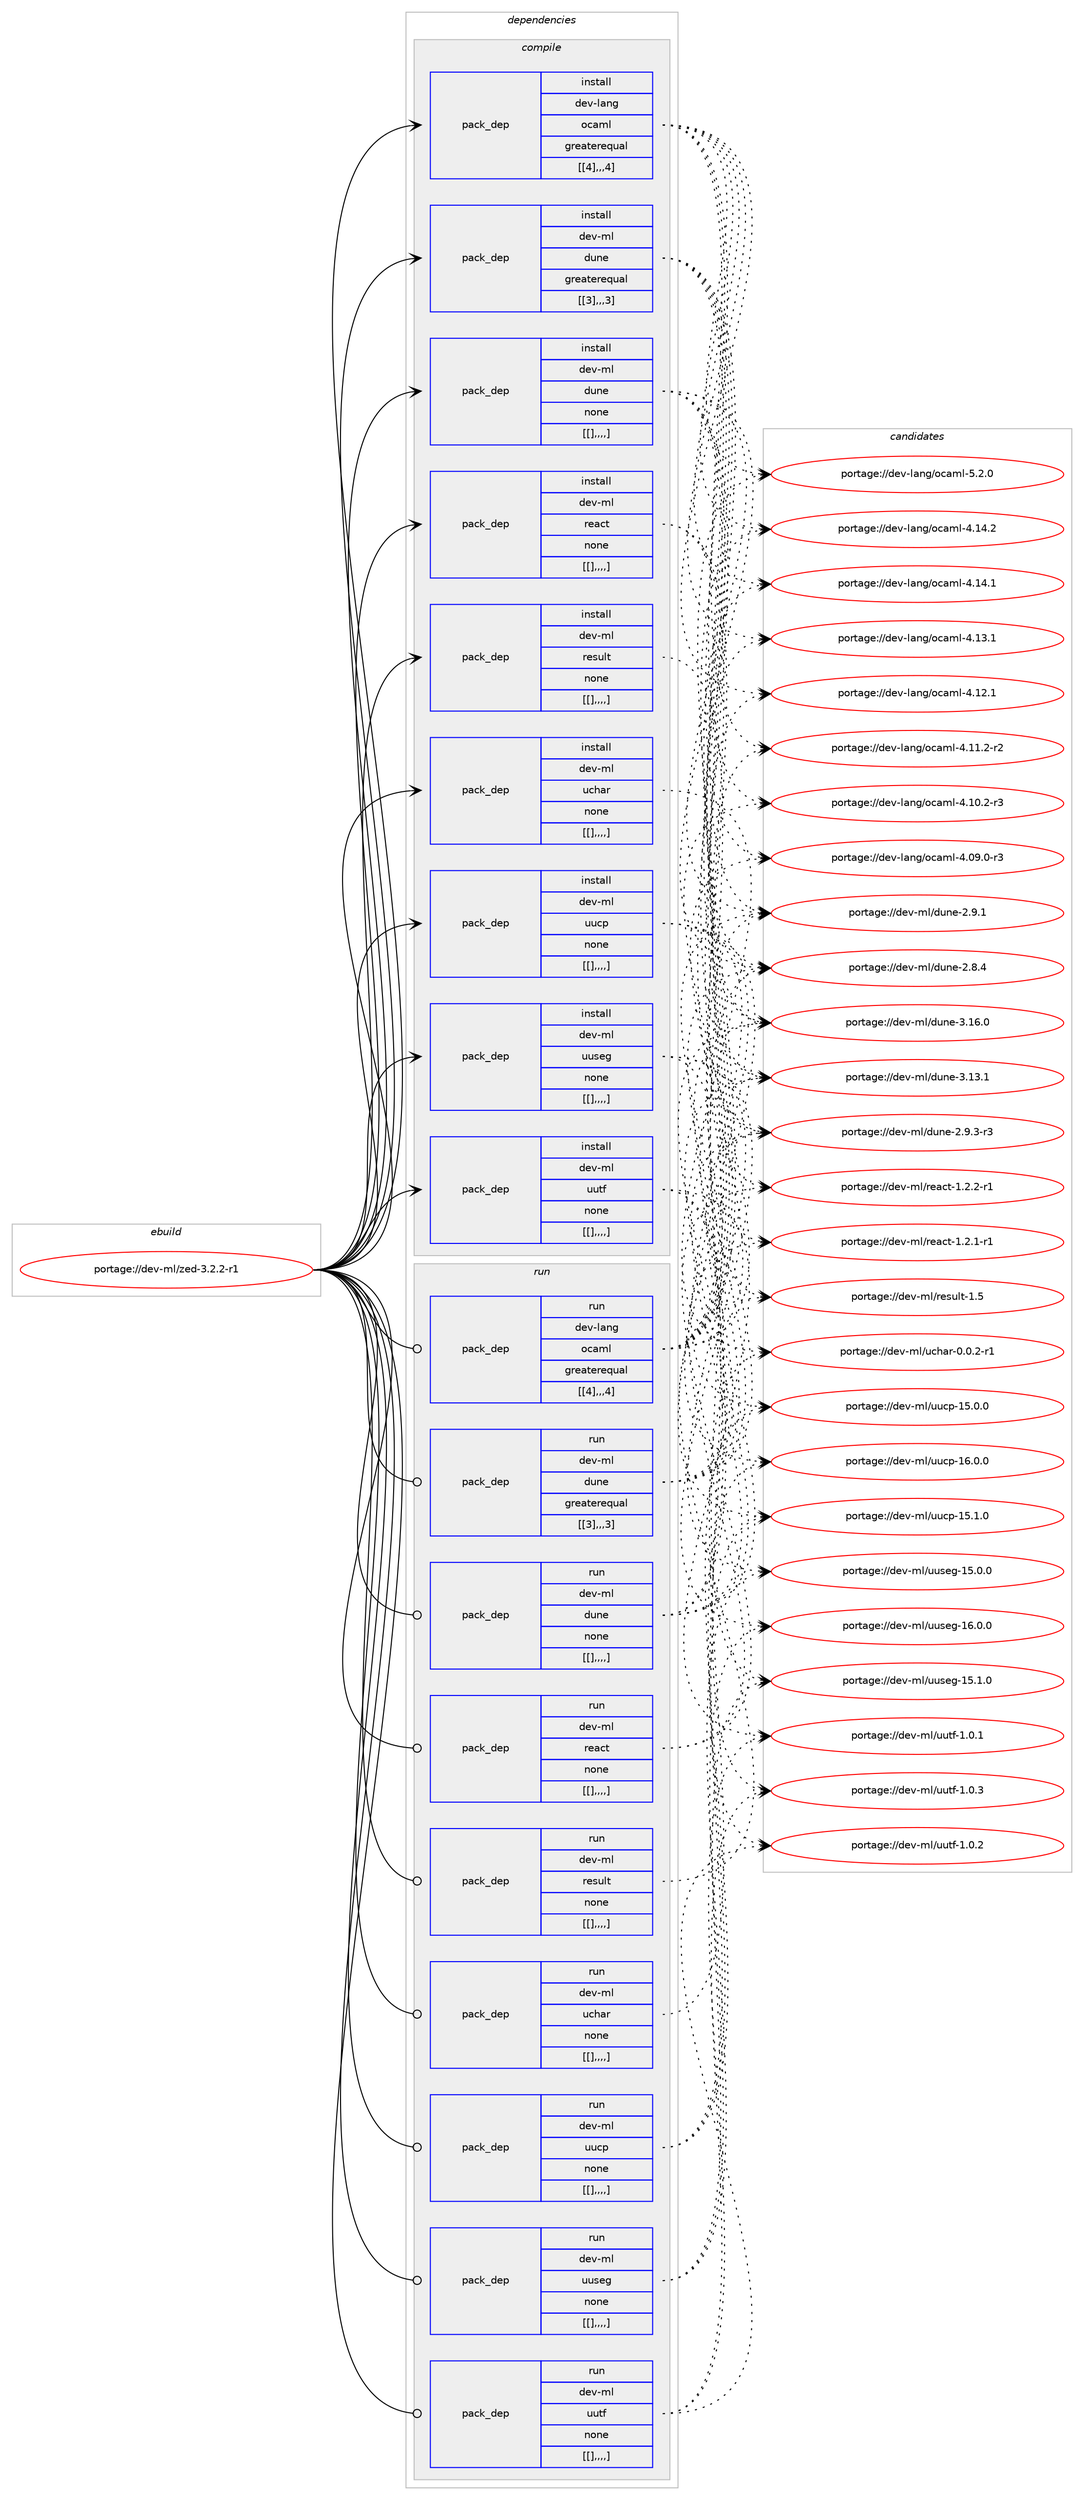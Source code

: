 digraph prolog {

# *************
# Graph options
# *************

newrank=true;
concentrate=true;
compound=true;
graph [rankdir=LR,fontname=Helvetica,fontsize=10,ranksep=1.5];#, ranksep=2.5, nodesep=0.2];
edge  [arrowhead=vee];
node  [fontname=Helvetica,fontsize=10];

# **********
# The ebuild
# **********

subgraph cluster_leftcol {
color=gray;
label=<<i>ebuild</i>>;
id [label="portage://dev-ml/zed-3.2.2-r1", color=red, width=4, href="../dev-ml/zed-3.2.2-r1.svg"];
}

# ****************
# The dependencies
# ****************

subgraph cluster_midcol {
color=gray;
label=<<i>dependencies</i>>;
subgraph cluster_compile {
fillcolor="#eeeeee";
style=filled;
label=<<i>compile</i>>;
subgraph pack96617 {
dependency129547 [label=<<TABLE BORDER="0" CELLBORDER="1" CELLSPACING="0" CELLPADDING="4" WIDTH="220"><TR><TD ROWSPAN="6" CELLPADDING="30">pack_dep</TD></TR><TR><TD WIDTH="110">install</TD></TR><TR><TD>dev-lang</TD></TR><TR><TD>ocaml</TD></TR><TR><TD>greaterequal</TD></TR><TR><TD>[[4],,,4]</TD></TR></TABLE>>, shape=none, color=blue];
}
id:e -> dependency129547:w [weight=20,style="solid",arrowhead="vee"];
subgraph pack96650 {
dependency129580 [label=<<TABLE BORDER="0" CELLBORDER="1" CELLSPACING="0" CELLPADDING="4" WIDTH="220"><TR><TD ROWSPAN="6" CELLPADDING="30">pack_dep</TD></TR><TR><TD WIDTH="110">install</TD></TR><TR><TD>dev-ml</TD></TR><TR><TD>dune</TD></TR><TR><TD>greaterequal</TD></TR><TR><TD>[[3],,,3]</TD></TR></TABLE>>, shape=none, color=blue];
}
id:e -> dependency129580:w [weight=20,style="solid",arrowhead="vee"];
subgraph pack96653 {
dependency129618 [label=<<TABLE BORDER="0" CELLBORDER="1" CELLSPACING="0" CELLPADDING="4" WIDTH="220"><TR><TD ROWSPAN="6" CELLPADDING="30">pack_dep</TD></TR><TR><TD WIDTH="110">install</TD></TR><TR><TD>dev-ml</TD></TR><TR><TD>dune</TD></TR><TR><TD>none</TD></TR><TR><TD>[[],,,,]</TD></TR></TABLE>>, shape=none, color=blue];
}
id:e -> dependency129618:w [weight=20,style="solid",arrowhead="vee"];
subgraph pack96686 {
dependency129620 [label=<<TABLE BORDER="0" CELLBORDER="1" CELLSPACING="0" CELLPADDING="4" WIDTH="220"><TR><TD ROWSPAN="6" CELLPADDING="30">pack_dep</TD></TR><TR><TD WIDTH="110">install</TD></TR><TR><TD>dev-ml</TD></TR><TR><TD>react</TD></TR><TR><TD>none</TD></TR><TR><TD>[[],,,,]</TD></TR></TABLE>>, shape=none, color=blue];
}
id:e -> dependency129620:w [weight=20,style="solid",arrowhead="vee"];
subgraph pack96703 {
dependency129635 [label=<<TABLE BORDER="0" CELLBORDER="1" CELLSPACING="0" CELLPADDING="4" WIDTH="220"><TR><TD ROWSPAN="6" CELLPADDING="30">pack_dep</TD></TR><TR><TD WIDTH="110">install</TD></TR><TR><TD>dev-ml</TD></TR><TR><TD>result</TD></TR><TR><TD>none</TD></TR><TR><TD>[[],,,,]</TD></TR></TABLE>>, shape=none, color=blue];
}
id:e -> dependency129635:w [weight=20,style="solid",arrowhead="vee"];
subgraph pack96706 {
dependency129637 [label=<<TABLE BORDER="0" CELLBORDER="1" CELLSPACING="0" CELLPADDING="4" WIDTH="220"><TR><TD ROWSPAN="6" CELLPADDING="30">pack_dep</TD></TR><TR><TD WIDTH="110">install</TD></TR><TR><TD>dev-ml</TD></TR><TR><TD>uchar</TD></TR><TR><TD>none</TD></TR><TR><TD>[[],,,,]</TD></TR></TABLE>>, shape=none, color=blue];
}
id:e -> dependency129637:w [weight=20,style="solid",arrowhead="vee"];
subgraph pack96718 {
dependency129662 [label=<<TABLE BORDER="0" CELLBORDER="1" CELLSPACING="0" CELLPADDING="4" WIDTH="220"><TR><TD ROWSPAN="6" CELLPADDING="30">pack_dep</TD></TR><TR><TD WIDTH="110">install</TD></TR><TR><TD>dev-ml</TD></TR><TR><TD>uucp</TD></TR><TR><TD>none</TD></TR><TR><TD>[[],,,,]</TD></TR></TABLE>>, shape=none, color=blue];
}
id:e -> dependency129662:w [weight=20,style="solid",arrowhead="vee"];
subgraph pack96736 {
dependency129684 [label=<<TABLE BORDER="0" CELLBORDER="1" CELLSPACING="0" CELLPADDING="4" WIDTH="220"><TR><TD ROWSPAN="6" CELLPADDING="30">pack_dep</TD></TR><TR><TD WIDTH="110">install</TD></TR><TR><TD>dev-ml</TD></TR><TR><TD>uuseg</TD></TR><TR><TD>none</TD></TR><TR><TD>[[],,,,]</TD></TR></TABLE>>, shape=none, color=blue];
}
id:e -> dependency129684:w [weight=20,style="solid",arrowhead="vee"];
subgraph pack96768 {
dependency129720 [label=<<TABLE BORDER="0" CELLBORDER="1" CELLSPACING="0" CELLPADDING="4" WIDTH="220"><TR><TD ROWSPAN="6" CELLPADDING="30">pack_dep</TD></TR><TR><TD WIDTH="110">install</TD></TR><TR><TD>dev-ml</TD></TR><TR><TD>uutf</TD></TR><TR><TD>none</TD></TR><TR><TD>[[],,,,]</TD></TR></TABLE>>, shape=none, color=blue];
}
id:e -> dependency129720:w [weight=20,style="solid",arrowhead="vee"];
}
subgraph cluster_compileandrun {
fillcolor="#eeeeee";
style=filled;
label=<<i>compile and run</i>>;
}
subgraph cluster_run {
fillcolor="#eeeeee";
style=filled;
label=<<i>run</i>>;
subgraph pack96795 {
dependency129761 [label=<<TABLE BORDER="0" CELLBORDER="1" CELLSPACING="0" CELLPADDING="4" WIDTH="220"><TR><TD ROWSPAN="6" CELLPADDING="30">pack_dep</TD></TR><TR><TD WIDTH="110">run</TD></TR><TR><TD>dev-lang</TD></TR><TR><TD>ocaml</TD></TR><TR><TD>greaterequal</TD></TR><TR><TD>[[4],,,4]</TD></TR></TABLE>>, shape=none, color=blue];
}
id:e -> dependency129761:w [weight=20,style="solid",arrowhead="odot"];
subgraph pack96817 {
dependency129763 [label=<<TABLE BORDER="0" CELLBORDER="1" CELLSPACING="0" CELLPADDING="4" WIDTH="220"><TR><TD ROWSPAN="6" CELLPADDING="30">pack_dep</TD></TR><TR><TD WIDTH="110">run</TD></TR><TR><TD>dev-ml</TD></TR><TR><TD>dune</TD></TR><TR><TD>greaterequal</TD></TR><TR><TD>[[3],,,3]</TD></TR></TABLE>>, shape=none, color=blue];
}
id:e -> dependency129763:w [weight=20,style="solid",arrowhead="odot"];
subgraph pack96827 {
dependency129792 [label=<<TABLE BORDER="0" CELLBORDER="1" CELLSPACING="0" CELLPADDING="4" WIDTH="220"><TR><TD ROWSPAN="6" CELLPADDING="30">pack_dep</TD></TR><TR><TD WIDTH="110">run</TD></TR><TR><TD>dev-ml</TD></TR><TR><TD>dune</TD></TR><TR><TD>none</TD></TR><TR><TD>[[],,,,]</TD></TR></TABLE>>, shape=none, color=blue];
}
id:e -> dependency129792:w [weight=20,style="solid",arrowhead="odot"];
subgraph pack96848 {
dependency129795 [label=<<TABLE BORDER="0" CELLBORDER="1" CELLSPACING="0" CELLPADDING="4" WIDTH="220"><TR><TD ROWSPAN="6" CELLPADDING="30">pack_dep</TD></TR><TR><TD WIDTH="110">run</TD></TR><TR><TD>dev-ml</TD></TR><TR><TD>react</TD></TR><TR><TD>none</TD></TR><TR><TD>[[],,,,]</TD></TR></TABLE>>, shape=none, color=blue];
}
id:e -> dependency129795:w [weight=20,style="solid",arrowhead="odot"];
subgraph pack96850 {
dependency129797 [label=<<TABLE BORDER="0" CELLBORDER="1" CELLSPACING="0" CELLPADDING="4" WIDTH="220"><TR><TD ROWSPAN="6" CELLPADDING="30">pack_dep</TD></TR><TR><TD WIDTH="110">run</TD></TR><TR><TD>dev-ml</TD></TR><TR><TD>result</TD></TR><TR><TD>none</TD></TR><TR><TD>[[],,,,]</TD></TR></TABLE>>, shape=none, color=blue];
}
id:e -> dependency129797:w [weight=20,style="solid",arrowhead="odot"];
subgraph pack96868 {
dependency129817 [label=<<TABLE BORDER="0" CELLBORDER="1" CELLSPACING="0" CELLPADDING="4" WIDTH="220"><TR><TD ROWSPAN="6" CELLPADDING="30">pack_dep</TD></TR><TR><TD WIDTH="110">run</TD></TR><TR><TD>dev-ml</TD></TR><TR><TD>uchar</TD></TR><TR><TD>none</TD></TR><TR><TD>[[],,,,]</TD></TR></TABLE>>, shape=none, color=blue];
}
id:e -> dependency129817:w [weight=20,style="solid",arrowhead="odot"];
subgraph pack96875 {
dependency129823 [label=<<TABLE BORDER="0" CELLBORDER="1" CELLSPACING="0" CELLPADDING="4" WIDTH="220"><TR><TD ROWSPAN="6" CELLPADDING="30">pack_dep</TD></TR><TR><TD WIDTH="110">run</TD></TR><TR><TD>dev-ml</TD></TR><TR><TD>uucp</TD></TR><TR><TD>none</TD></TR><TR><TD>[[],,,,]</TD></TR></TABLE>>, shape=none, color=blue];
}
id:e -> dependency129823:w [weight=20,style="solid",arrowhead="odot"];
subgraph pack96880 {
dependency129831 [label=<<TABLE BORDER="0" CELLBORDER="1" CELLSPACING="0" CELLPADDING="4" WIDTH="220"><TR><TD ROWSPAN="6" CELLPADDING="30">pack_dep</TD></TR><TR><TD WIDTH="110">run</TD></TR><TR><TD>dev-ml</TD></TR><TR><TD>uuseg</TD></TR><TR><TD>none</TD></TR><TR><TD>[[],,,,]</TD></TR></TABLE>>, shape=none, color=blue];
}
id:e -> dependency129831:w [weight=20,style="solid",arrowhead="odot"];
subgraph pack96890 {
dependency129845 [label=<<TABLE BORDER="0" CELLBORDER="1" CELLSPACING="0" CELLPADDING="4" WIDTH="220"><TR><TD ROWSPAN="6" CELLPADDING="30">pack_dep</TD></TR><TR><TD WIDTH="110">run</TD></TR><TR><TD>dev-ml</TD></TR><TR><TD>uutf</TD></TR><TR><TD>none</TD></TR><TR><TD>[[],,,,]</TD></TR></TABLE>>, shape=none, color=blue];
}
id:e -> dependency129845:w [weight=20,style="solid",arrowhead="odot"];
}
}

# **************
# The candidates
# **************

subgraph cluster_choices {
rank=same;
color=gray;
label=<<i>candidates</i>>;

subgraph choice96746 {
color=black;
nodesep=1;
choice1001011184510897110103471119997109108455346504648 [label="portage://dev-lang/ocaml-5.2.0", color=red, width=4,href="../dev-lang/ocaml-5.2.0.svg"];
choice100101118451089711010347111999710910845524649524650 [label="portage://dev-lang/ocaml-4.14.2", color=red, width=4,href="../dev-lang/ocaml-4.14.2.svg"];
choice100101118451089711010347111999710910845524649524649 [label="portage://dev-lang/ocaml-4.14.1", color=red, width=4,href="../dev-lang/ocaml-4.14.1.svg"];
choice100101118451089711010347111999710910845524649514649 [label="portage://dev-lang/ocaml-4.13.1", color=red, width=4,href="../dev-lang/ocaml-4.13.1.svg"];
choice100101118451089711010347111999710910845524649504649 [label="portage://dev-lang/ocaml-4.12.1", color=red, width=4,href="../dev-lang/ocaml-4.12.1.svg"];
choice1001011184510897110103471119997109108455246494946504511450 [label="portage://dev-lang/ocaml-4.11.2-r2", color=red, width=4,href="../dev-lang/ocaml-4.11.2-r2.svg"];
choice1001011184510897110103471119997109108455246494846504511451 [label="portage://dev-lang/ocaml-4.10.2-r3", color=red, width=4,href="../dev-lang/ocaml-4.10.2-r3.svg"];
choice1001011184510897110103471119997109108455246485746484511451 [label="portage://dev-lang/ocaml-4.09.0-r3", color=red, width=4,href="../dev-lang/ocaml-4.09.0-r3.svg"];
dependency129547:e -> choice1001011184510897110103471119997109108455346504648:w [style=dotted,weight="100"];
dependency129547:e -> choice100101118451089711010347111999710910845524649524650:w [style=dotted,weight="100"];
dependency129547:e -> choice100101118451089711010347111999710910845524649524649:w [style=dotted,weight="100"];
dependency129547:e -> choice100101118451089711010347111999710910845524649514649:w [style=dotted,weight="100"];
dependency129547:e -> choice100101118451089711010347111999710910845524649504649:w [style=dotted,weight="100"];
dependency129547:e -> choice1001011184510897110103471119997109108455246494946504511450:w [style=dotted,weight="100"];
dependency129547:e -> choice1001011184510897110103471119997109108455246494846504511451:w [style=dotted,weight="100"];
dependency129547:e -> choice1001011184510897110103471119997109108455246485746484511451:w [style=dotted,weight="100"];
}
subgraph choice96753 {
color=black;
nodesep=1;
choice100101118451091084710011711010145514649544648 [label="portage://dev-ml/dune-3.16.0", color=red, width=4,href="../dev-ml/dune-3.16.0.svg"];
choice100101118451091084710011711010145514649514649 [label="portage://dev-ml/dune-3.13.1", color=red, width=4,href="../dev-ml/dune-3.13.1.svg"];
choice10010111845109108471001171101014550465746514511451 [label="portage://dev-ml/dune-2.9.3-r3", color=red, width=4,href="../dev-ml/dune-2.9.3-r3.svg"];
choice1001011184510910847100117110101455046574649 [label="portage://dev-ml/dune-2.9.1", color=red, width=4,href="../dev-ml/dune-2.9.1.svg"];
choice1001011184510910847100117110101455046564652 [label="portage://dev-ml/dune-2.8.4", color=red, width=4,href="../dev-ml/dune-2.8.4.svg"];
dependency129580:e -> choice100101118451091084710011711010145514649544648:w [style=dotted,weight="100"];
dependency129580:e -> choice100101118451091084710011711010145514649514649:w [style=dotted,weight="100"];
dependency129580:e -> choice10010111845109108471001171101014550465746514511451:w [style=dotted,weight="100"];
dependency129580:e -> choice1001011184510910847100117110101455046574649:w [style=dotted,weight="100"];
dependency129580:e -> choice1001011184510910847100117110101455046564652:w [style=dotted,weight="100"];
}
subgraph choice96757 {
color=black;
nodesep=1;
choice100101118451091084710011711010145514649544648 [label="portage://dev-ml/dune-3.16.0", color=red, width=4,href="../dev-ml/dune-3.16.0.svg"];
choice100101118451091084710011711010145514649514649 [label="portage://dev-ml/dune-3.13.1", color=red, width=4,href="../dev-ml/dune-3.13.1.svg"];
choice10010111845109108471001171101014550465746514511451 [label="portage://dev-ml/dune-2.9.3-r3", color=red, width=4,href="../dev-ml/dune-2.9.3-r3.svg"];
choice1001011184510910847100117110101455046574649 [label="portage://dev-ml/dune-2.9.1", color=red, width=4,href="../dev-ml/dune-2.9.1.svg"];
choice1001011184510910847100117110101455046564652 [label="portage://dev-ml/dune-2.8.4", color=red, width=4,href="../dev-ml/dune-2.8.4.svg"];
dependency129618:e -> choice100101118451091084710011711010145514649544648:w [style=dotted,weight="100"];
dependency129618:e -> choice100101118451091084710011711010145514649514649:w [style=dotted,weight="100"];
dependency129618:e -> choice10010111845109108471001171101014550465746514511451:w [style=dotted,weight="100"];
dependency129618:e -> choice1001011184510910847100117110101455046574649:w [style=dotted,weight="100"];
dependency129618:e -> choice1001011184510910847100117110101455046564652:w [style=dotted,weight="100"];
}
subgraph choice96774 {
color=black;
nodesep=1;
choice100101118451091084711410197991164549465046504511449 [label="portage://dev-ml/react-1.2.2-r1", color=red, width=4,href="../dev-ml/react-1.2.2-r1.svg"];
choice100101118451091084711410197991164549465046494511449 [label="portage://dev-ml/react-1.2.1-r1", color=red, width=4,href="../dev-ml/react-1.2.1-r1.svg"];
dependency129620:e -> choice100101118451091084711410197991164549465046504511449:w [style=dotted,weight="100"];
dependency129620:e -> choice100101118451091084711410197991164549465046494511449:w [style=dotted,weight="100"];
}
subgraph choice96777 {
color=black;
nodesep=1;
choice100101118451091084711410111511710811645494653 [label="portage://dev-ml/result-1.5", color=red, width=4,href="../dev-ml/result-1.5.svg"];
dependency129635:e -> choice100101118451091084711410111511710811645494653:w [style=dotted,weight="100"];
}
subgraph choice96780 {
color=black;
nodesep=1;
choice100101118451091084711799104971144548464846504511449 [label="portage://dev-ml/uchar-0.0.2-r1", color=red, width=4,href="../dev-ml/uchar-0.0.2-r1.svg"];
dependency129637:e -> choice100101118451091084711799104971144548464846504511449:w [style=dotted,weight="100"];
}
subgraph choice96791 {
color=black;
nodesep=1;
choice10010111845109108471171179911245495446484648 [label="portage://dev-ml/uucp-16.0.0", color=red, width=4,href="../dev-ml/uucp-16.0.0.svg"];
choice10010111845109108471171179911245495346494648 [label="portage://dev-ml/uucp-15.1.0", color=red, width=4,href="../dev-ml/uucp-15.1.0.svg"];
choice10010111845109108471171179911245495346484648 [label="portage://dev-ml/uucp-15.0.0", color=red, width=4,href="../dev-ml/uucp-15.0.0.svg"];
dependency129662:e -> choice10010111845109108471171179911245495446484648:w [style=dotted,weight="100"];
dependency129662:e -> choice10010111845109108471171179911245495346494648:w [style=dotted,weight="100"];
dependency129662:e -> choice10010111845109108471171179911245495346484648:w [style=dotted,weight="100"];
}
subgraph choice96805 {
color=black;
nodesep=1;
choice100101118451091084711711711510110345495446484648 [label="portage://dev-ml/uuseg-16.0.0", color=red, width=4,href="../dev-ml/uuseg-16.0.0.svg"];
choice100101118451091084711711711510110345495346494648 [label="portage://dev-ml/uuseg-15.1.0", color=red, width=4,href="../dev-ml/uuseg-15.1.0.svg"];
choice100101118451091084711711711510110345495346484648 [label="portage://dev-ml/uuseg-15.0.0", color=red, width=4,href="../dev-ml/uuseg-15.0.0.svg"];
dependency129684:e -> choice100101118451091084711711711510110345495446484648:w [style=dotted,weight="100"];
dependency129684:e -> choice100101118451091084711711711510110345495346494648:w [style=dotted,weight="100"];
dependency129684:e -> choice100101118451091084711711711510110345495346484648:w [style=dotted,weight="100"];
}
subgraph choice96809 {
color=black;
nodesep=1;
choice1001011184510910847117117116102454946484651 [label="portage://dev-ml/uutf-1.0.3", color=red, width=4,href="../dev-ml/uutf-1.0.3.svg"];
choice1001011184510910847117117116102454946484650 [label="portage://dev-ml/uutf-1.0.2", color=red, width=4,href="../dev-ml/uutf-1.0.2.svg"];
choice1001011184510910847117117116102454946484649 [label="portage://dev-ml/uutf-1.0.1", color=red, width=4,href="../dev-ml/uutf-1.0.1.svg"];
dependency129720:e -> choice1001011184510910847117117116102454946484651:w [style=dotted,weight="100"];
dependency129720:e -> choice1001011184510910847117117116102454946484650:w [style=dotted,weight="100"];
dependency129720:e -> choice1001011184510910847117117116102454946484649:w [style=dotted,weight="100"];
}
subgraph choice96825 {
color=black;
nodesep=1;
choice1001011184510897110103471119997109108455346504648 [label="portage://dev-lang/ocaml-5.2.0", color=red, width=4,href="../dev-lang/ocaml-5.2.0.svg"];
choice100101118451089711010347111999710910845524649524650 [label="portage://dev-lang/ocaml-4.14.2", color=red, width=4,href="../dev-lang/ocaml-4.14.2.svg"];
choice100101118451089711010347111999710910845524649524649 [label="portage://dev-lang/ocaml-4.14.1", color=red, width=4,href="../dev-lang/ocaml-4.14.1.svg"];
choice100101118451089711010347111999710910845524649514649 [label="portage://dev-lang/ocaml-4.13.1", color=red, width=4,href="../dev-lang/ocaml-4.13.1.svg"];
choice100101118451089711010347111999710910845524649504649 [label="portage://dev-lang/ocaml-4.12.1", color=red, width=4,href="../dev-lang/ocaml-4.12.1.svg"];
choice1001011184510897110103471119997109108455246494946504511450 [label="portage://dev-lang/ocaml-4.11.2-r2", color=red, width=4,href="../dev-lang/ocaml-4.11.2-r2.svg"];
choice1001011184510897110103471119997109108455246494846504511451 [label="portage://dev-lang/ocaml-4.10.2-r3", color=red, width=4,href="../dev-lang/ocaml-4.10.2-r3.svg"];
choice1001011184510897110103471119997109108455246485746484511451 [label="portage://dev-lang/ocaml-4.09.0-r3", color=red, width=4,href="../dev-lang/ocaml-4.09.0-r3.svg"];
dependency129761:e -> choice1001011184510897110103471119997109108455346504648:w [style=dotted,weight="100"];
dependency129761:e -> choice100101118451089711010347111999710910845524649524650:w [style=dotted,weight="100"];
dependency129761:e -> choice100101118451089711010347111999710910845524649524649:w [style=dotted,weight="100"];
dependency129761:e -> choice100101118451089711010347111999710910845524649514649:w [style=dotted,weight="100"];
dependency129761:e -> choice100101118451089711010347111999710910845524649504649:w [style=dotted,weight="100"];
dependency129761:e -> choice1001011184510897110103471119997109108455246494946504511450:w [style=dotted,weight="100"];
dependency129761:e -> choice1001011184510897110103471119997109108455246494846504511451:w [style=dotted,weight="100"];
dependency129761:e -> choice1001011184510897110103471119997109108455246485746484511451:w [style=dotted,weight="100"];
}
subgraph choice96835 {
color=black;
nodesep=1;
choice100101118451091084710011711010145514649544648 [label="portage://dev-ml/dune-3.16.0", color=red, width=4,href="../dev-ml/dune-3.16.0.svg"];
choice100101118451091084710011711010145514649514649 [label="portage://dev-ml/dune-3.13.1", color=red, width=4,href="../dev-ml/dune-3.13.1.svg"];
choice10010111845109108471001171101014550465746514511451 [label="portage://dev-ml/dune-2.9.3-r3", color=red, width=4,href="../dev-ml/dune-2.9.3-r3.svg"];
choice1001011184510910847100117110101455046574649 [label="portage://dev-ml/dune-2.9.1", color=red, width=4,href="../dev-ml/dune-2.9.1.svg"];
choice1001011184510910847100117110101455046564652 [label="portage://dev-ml/dune-2.8.4", color=red, width=4,href="../dev-ml/dune-2.8.4.svg"];
dependency129763:e -> choice100101118451091084710011711010145514649544648:w [style=dotted,weight="100"];
dependency129763:e -> choice100101118451091084710011711010145514649514649:w [style=dotted,weight="100"];
dependency129763:e -> choice10010111845109108471001171101014550465746514511451:w [style=dotted,weight="100"];
dependency129763:e -> choice1001011184510910847100117110101455046574649:w [style=dotted,weight="100"];
dependency129763:e -> choice1001011184510910847100117110101455046564652:w [style=dotted,weight="100"];
}
subgraph choice96873 {
color=black;
nodesep=1;
choice100101118451091084710011711010145514649544648 [label="portage://dev-ml/dune-3.16.0", color=red, width=4,href="../dev-ml/dune-3.16.0.svg"];
choice100101118451091084710011711010145514649514649 [label="portage://dev-ml/dune-3.13.1", color=red, width=4,href="../dev-ml/dune-3.13.1.svg"];
choice10010111845109108471001171101014550465746514511451 [label="portage://dev-ml/dune-2.9.3-r3", color=red, width=4,href="../dev-ml/dune-2.9.3-r3.svg"];
choice1001011184510910847100117110101455046574649 [label="portage://dev-ml/dune-2.9.1", color=red, width=4,href="../dev-ml/dune-2.9.1.svg"];
choice1001011184510910847100117110101455046564652 [label="portage://dev-ml/dune-2.8.4", color=red, width=4,href="../dev-ml/dune-2.8.4.svg"];
dependency129792:e -> choice100101118451091084710011711010145514649544648:w [style=dotted,weight="100"];
dependency129792:e -> choice100101118451091084710011711010145514649514649:w [style=dotted,weight="100"];
dependency129792:e -> choice10010111845109108471001171101014550465746514511451:w [style=dotted,weight="100"];
dependency129792:e -> choice1001011184510910847100117110101455046574649:w [style=dotted,weight="100"];
dependency129792:e -> choice1001011184510910847100117110101455046564652:w [style=dotted,weight="100"];
}
subgraph choice96878 {
color=black;
nodesep=1;
choice100101118451091084711410197991164549465046504511449 [label="portage://dev-ml/react-1.2.2-r1", color=red, width=4,href="../dev-ml/react-1.2.2-r1.svg"];
choice100101118451091084711410197991164549465046494511449 [label="portage://dev-ml/react-1.2.1-r1", color=red, width=4,href="../dev-ml/react-1.2.1-r1.svg"];
dependency129795:e -> choice100101118451091084711410197991164549465046504511449:w [style=dotted,weight="100"];
dependency129795:e -> choice100101118451091084711410197991164549465046494511449:w [style=dotted,weight="100"];
}
subgraph choice96883 {
color=black;
nodesep=1;
choice100101118451091084711410111511710811645494653 [label="portage://dev-ml/result-1.5", color=red, width=4,href="../dev-ml/result-1.5.svg"];
dependency129797:e -> choice100101118451091084711410111511710811645494653:w [style=dotted,weight="100"];
}
subgraph choice96889 {
color=black;
nodesep=1;
choice100101118451091084711799104971144548464846504511449 [label="portage://dev-ml/uchar-0.0.2-r1", color=red, width=4,href="../dev-ml/uchar-0.0.2-r1.svg"];
dependency129817:e -> choice100101118451091084711799104971144548464846504511449:w [style=dotted,weight="100"];
}
subgraph choice96891 {
color=black;
nodesep=1;
choice10010111845109108471171179911245495446484648 [label="portage://dev-ml/uucp-16.0.0", color=red, width=4,href="../dev-ml/uucp-16.0.0.svg"];
choice10010111845109108471171179911245495346494648 [label="portage://dev-ml/uucp-15.1.0", color=red, width=4,href="../dev-ml/uucp-15.1.0.svg"];
choice10010111845109108471171179911245495346484648 [label="portage://dev-ml/uucp-15.0.0", color=red, width=4,href="../dev-ml/uucp-15.0.0.svg"];
dependency129823:e -> choice10010111845109108471171179911245495446484648:w [style=dotted,weight="100"];
dependency129823:e -> choice10010111845109108471171179911245495346494648:w [style=dotted,weight="100"];
dependency129823:e -> choice10010111845109108471171179911245495346484648:w [style=dotted,weight="100"];
}
subgraph choice96892 {
color=black;
nodesep=1;
choice100101118451091084711711711510110345495446484648 [label="portage://dev-ml/uuseg-16.0.0", color=red, width=4,href="../dev-ml/uuseg-16.0.0.svg"];
choice100101118451091084711711711510110345495346494648 [label="portage://dev-ml/uuseg-15.1.0", color=red, width=4,href="../dev-ml/uuseg-15.1.0.svg"];
choice100101118451091084711711711510110345495346484648 [label="portage://dev-ml/uuseg-15.0.0", color=red, width=4,href="../dev-ml/uuseg-15.0.0.svg"];
dependency129831:e -> choice100101118451091084711711711510110345495446484648:w [style=dotted,weight="100"];
dependency129831:e -> choice100101118451091084711711711510110345495346494648:w [style=dotted,weight="100"];
dependency129831:e -> choice100101118451091084711711711510110345495346484648:w [style=dotted,weight="100"];
}
subgraph choice96937 {
color=black;
nodesep=1;
choice1001011184510910847117117116102454946484651 [label="portage://dev-ml/uutf-1.0.3", color=red, width=4,href="../dev-ml/uutf-1.0.3.svg"];
choice1001011184510910847117117116102454946484650 [label="portage://dev-ml/uutf-1.0.2", color=red, width=4,href="../dev-ml/uutf-1.0.2.svg"];
choice1001011184510910847117117116102454946484649 [label="portage://dev-ml/uutf-1.0.1", color=red, width=4,href="../dev-ml/uutf-1.0.1.svg"];
dependency129845:e -> choice1001011184510910847117117116102454946484651:w [style=dotted,weight="100"];
dependency129845:e -> choice1001011184510910847117117116102454946484650:w [style=dotted,weight="100"];
dependency129845:e -> choice1001011184510910847117117116102454946484649:w [style=dotted,weight="100"];
}
}

}
